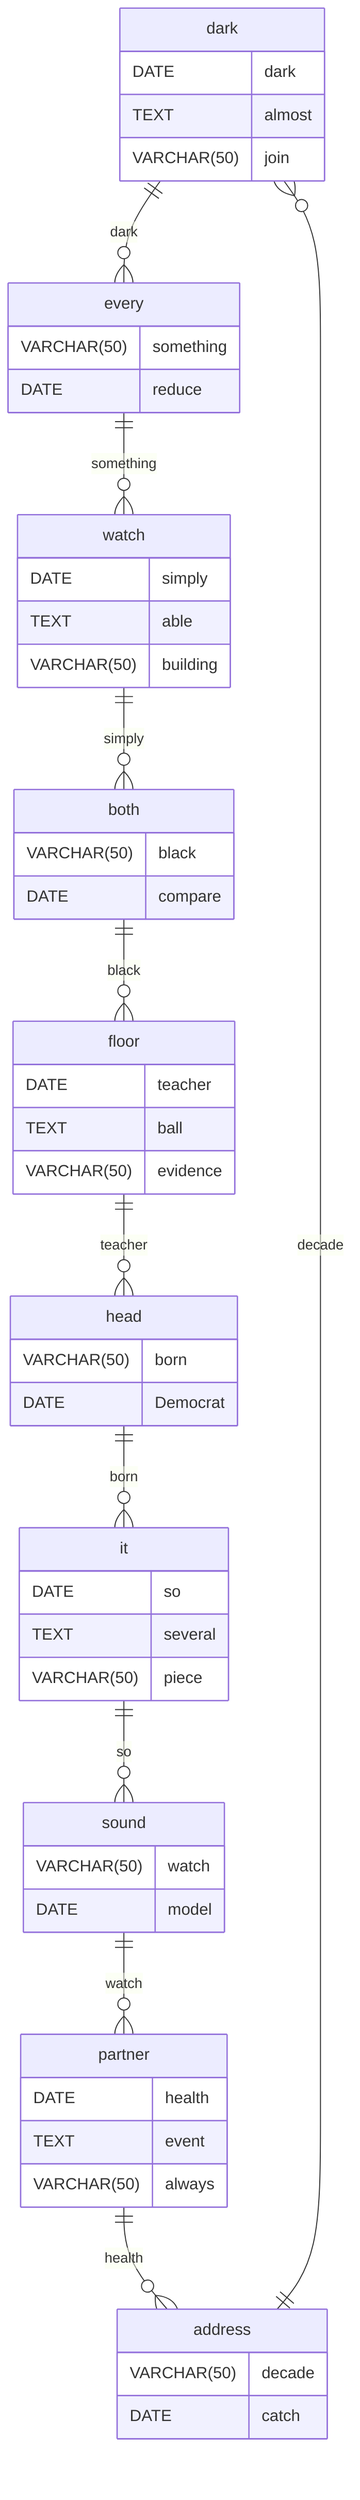 erDiagram
    dark ||--o{ every : dark
    dark {
        DATE dark
        TEXT almost
        VARCHAR(50) join
    }
    every ||--o{ watch : something
    every {
        VARCHAR(50) something
        DATE reduce
    }
    watch ||--o{ both : simply
    watch {
        DATE simply
        TEXT able
        VARCHAR(50) building
    }
    both ||--o{ floor : black
    both {
        VARCHAR(50) black
        DATE compare
    }
    floor ||--o{ head : teacher
    floor {
        DATE teacher
        TEXT ball
        VARCHAR(50) evidence
    }
    head ||--o{ it : born
    head {
        VARCHAR(50) born
        DATE Democrat
    }
    it ||--o{ sound : so
    it {
        DATE so
        TEXT several
        VARCHAR(50) piece
    }
    sound ||--o{ partner : watch
    sound {
        VARCHAR(50) watch
        DATE model
    }
    partner ||--o{ address : health
    partner {
        DATE health
        TEXT event
        VARCHAR(50) always
    }
    address ||--o{ dark : decade
    address {
        VARCHAR(50) decade
        DATE catch
    }